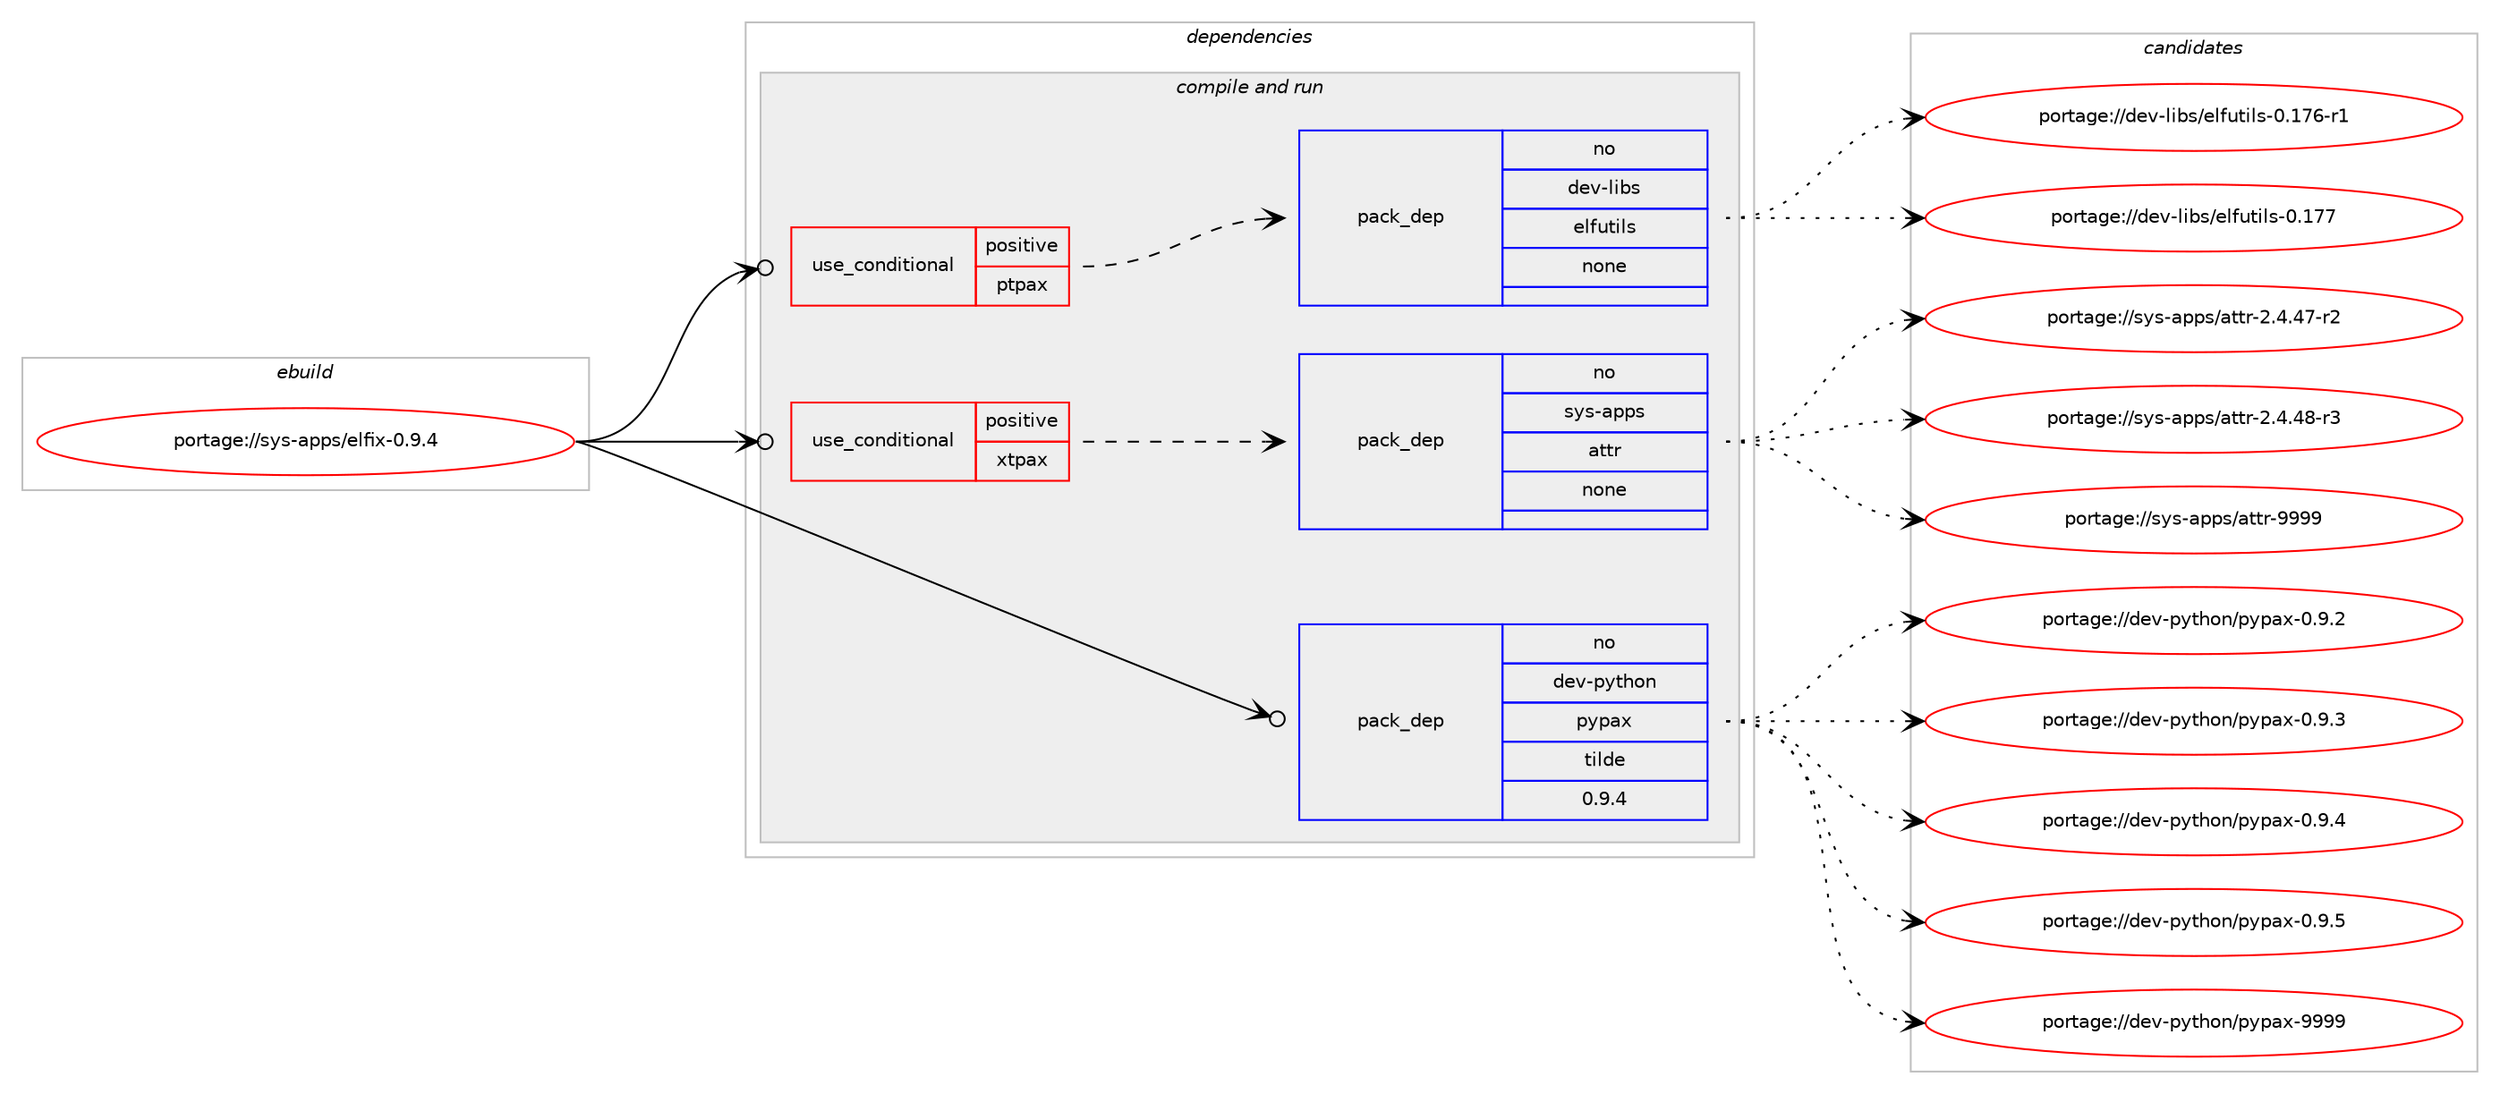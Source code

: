 digraph prolog {

# *************
# Graph options
# *************

newrank=true;
concentrate=true;
compound=true;
graph [rankdir=LR,fontname=Helvetica,fontsize=10,ranksep=1.5];#, ranksep=2.5, nodesep=0.2];
edge  [arrowhead=vee];
node  [fontname=Helvetica,fontsize=10];

# **********
# The ebuild
# **********

subgraph cluster_leftcol {
color=gray;
rank=same;
label=<<i>ebuild</i>>;
id [label="portage://sys-apps/elfix-0.9.4", color=red, width=4, href="../sys-apps/elfix-0.9.4.svg"];
}

# ****************
# The dependencies
# ****************

subgraph cluster_midcol {
color=gray;
label=<<i>dependencies</i>>;
subgraph cluster_compile {
fillcolor="#eeeeee";
style=filled;
label=<<i>compile</i>>;
}
subgraph cluster_compileandrun {
fillcolor="#eeeeee";
style=filled;
label=<<i>compile and run</i>>;
subgraph cond98905 {
dependency407326 [label=<<TABLE BORDER="0" CELLBORDER="1" CELLSPACING="0" CELLPADDING="4"><TR><TD ROWSPAN="3" CELLPADDING="10">use_conditional</TD></TR><TR><TD>positive</TD></TR><TR><TD>ptpax</TD></TR></TABLE>>, shape=none, color=red];
subgraph pack301606 {
dependency407327 [label=<<TABLE BORDER="0" CELLBORDER="1" CELLSPACING="0" CELLPADDING="4" WIDTH="220"><TR><TD ROWSPAN="6" CELLPADDING="30">pack_dep</TD></TR><TR><TD WIDTH="110">no</TD></TR><TR><TD>dev-libs</TD></TR><TR><TD>elfutils</TD></TR><TR><TD>none</TD></TR><TR><TD></TD></TR></TABLE>>, shape=none, color=blue];
}
dependency407326:e -> dependency407327:w [weight=20,style="dashed",arrowhead="vee"];
}
id:e -> dependency407326:w [weight=20,style="solid",arrowhead="odotvee"];
subgraph cond98906 {
dependency407328 [label=<<TABLE BORDER="0" CELLBORDER="1" CELLSPACING="0" CELLPADDING="4"><TR><TD ROWSPAN="3" CELLPADDING="10">use_conditional</TD></TR><TR><TD>positive</TD></TR><TR><TD>xtpax</TD></TR></TABLE>>, shape=none, color=red];
subgraph pack301607 {
dependency407329 [label=<<TABLE BORDER="0" CELLBORDER="1" CELLSPACING="0" CELLPADDING="4" WIDTH="220"><TR><TD ROWSPAN="6" CELLPADDING="30">pack_dep</TD></TR><TR><TD WIDTH="110">no</TD></TR><TR><TD>sys-apps</TD></TR><TR><TD>attr</TD></TR><TR><TD>none</TD></TR><TR><TD></TD></TR></TABLE>>, shape=none, color=blue];
}
dependency407328:e -> dependency407329:w [weight=20,style="dashed",arrowhead="vee"];
}
id:e -> dependency407328:w [weight=20,style="solid",arrowhead="odotvee"];
subgraph pack301608 {
dependency407330 [label=<<TABLE BORDER="0" CELLBORDER="1" CELLSPACING="0" CELLPADDING="4" WIDTH="220"><TR><TD ROWSPAN="6" CELLPADDING="30">pack_dep</TD></TR><TR><TD WIDTH="110">no</TD></TR><TR><TD>dev-python</TD></TR><TR><TD>pypax</TD></TR><TR><TD>tilde</TD></TR><TR><TD>0.9.4</TD></TR></TABLE>>, shape=none, color=blue];
}
id:e -> dependency407330:w [weight=20,style="solid",arrowhead="odotvee"];
}
subgraph cluster_run {
fillcolor="#eeeeee";
style=filled;
label=<<i>run</i>>;
}
}

# **************
# The candidates
# **************

subgraph cluster_choices {
rank=same;
color=gray;
label=<<i>candidates</i>>;

subgraph choice301606 {
color=black;
nodesep=1;
choiceportage1001011184510810598115471011081021171161051081154548464955544511449 [label="portage://dev-libs/elfutils-0.176-r1", color=red, width=4,href="../dev-libs/elfutils-0.176-r1.svg"];
choiceportage100101118451081059811547101108102117116105108115454846495555 [label="portage://dev-libs/elfutils-0.177", color=red, width=4,href="../dev-libs/elfutils-0.177.svg"];
dependency407327:e -> choiceportage1001011184510810598115471011081021171161051081154548464955544511449:w [style=dotted,weight="100"];
dependency407327:e -> choiceportage100101118451081059811547101108102117116105108115454846495555:w [style=dotted,weight="100"];
}
subgraph choice301607 {
color=black;
nodesep=1;
choiceportage11512111545971121121154797116116114455046524652554511450 [label="portage://sys-apps/attr-2.4.47-r2", color=red, width=4,href="../sys-apps/attr-2.4.47-r2.svg"];
choiceportage11512111545971121121154797116116114455046524652564511451 [label="portage://sys-apps/attr-2.4.48-r3", color=red, width=4,href="../sys-apps/attr-2.4.48-r3.svg"];
choiceportage115121115459711211211547971161161144557575757 [label="portage://sys-apps/attr-9999", color=red, width=4,href="../sys-apps/attr-9999.svg"];
dependency407329:e -> choiceportage11512111545971121121154797116116114455046524652554511450:w [style=dotted,weight="100"];
dependency407329:e -> choiceportage11512111545971121121154797116116114455046524652564511451:w [style=dotted,weight="100"];
dependency407329:e -> choiceportage115121115459711211211547971161161144557575757:w [style=dotted,weight="100"];
}
subgraph choice301608 {
color=black;
nodesep=1;
choiceportage100101118451121211161041111104711212111297120454846574650 [label="portage://dev-python/pypax-0.9.2", color=red, width=4,href="../dev-python/pypax-0.9.2.svg"];
choiceportage100101118451121211161041111104711212111297120454846574651 [label="portage://dev-python/pypax-0.9.3", color=red, width=4,href="../dev-python/pypax-0.9.3.svg"];
choiceportage100101118451121211161041111104711212111297120454846574652 [label="portage://dev-python/pypax-0.9.4", color=red, width=4,href="../dev-python/pypax-0.9.4.svg"];
choiceportage100101118451121211161041111104711212111297120454846574653 [label="portage://dev-python/pypax-0.9.5", color=red, width=4,href="../dev-python/pypax-0.9.5.svg"];
choiceportage1001011184511212111610411111047112121112971204557575757 [label="portage://dev-python/pypax-9999", color=red, width=4,href="../dev-python/pypax-9999.svg"];
dependency407330:e -> choiceportage100101118451121211161041111104711212111297120454846574650:w [style=dotted,weight="100"];
dependency407330:e -> choiceportage100101118451121211161041111104711212111297120454846574651:w [style=dotted,weight="100"];
dependency407330:e -> choiceportage100101118451121211161041111104711212111297120454846574652:w [style=dotted,weight="100"];
dependency407330:e -> choiceportage100101118451121211161041111104711212111297120454846574653:w [style=dotted,weight="100"];
dependency407330:e -> choiceportage1001011184511212111610411111047112121112971204557575757:w [style=dotted,weight="100"];
}
}

}
